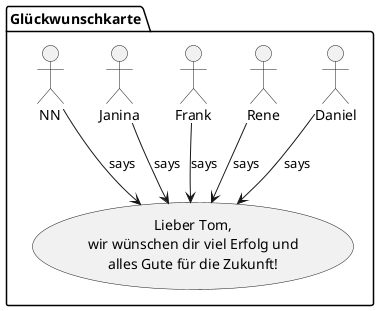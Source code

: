 @startuml
folder "Glückwunschkarte" {
    usecase goodbye [
        Lieber Tom,
        wir wünschen dir viel Erfolg und
        alles Gute für die Zukunft!
    ]

    :Daniel: --> goodbye: says
    :Rene: --> goodbye: says
    :Frank: --> goodbye: says
    :Janina: --> goodbye: says
    :NN: --> goodbye: says
}
@enduml
